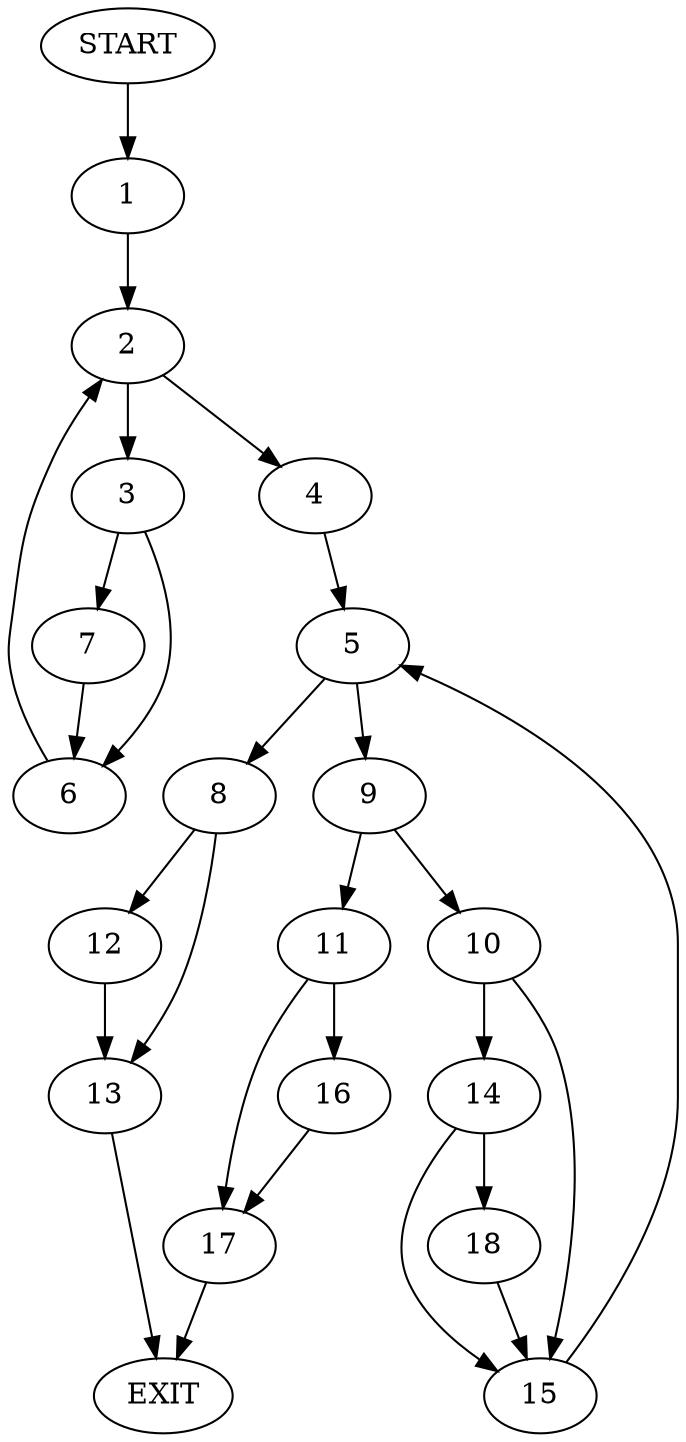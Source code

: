 digraph {
0 [label="START"]
19 [label="EXIT"]
0 -> 1
1 -> 2
2 -> 3
2 -> 4
4 -> 5
3 -> 6
3 -> 7
6 -> 2
7 -> 6
5 -> 8
5 -> 9
9 -> 10
9 -> 11
8 -> 12
8 -> 13
10 -> 14
10 -> 15
11 -> 16
11 -> 17
17 -> 19
16 -> 17
15 -> 5
14 -> 18
14 -> 15
18 -> 15
12 -> 13
13 -> 19
}
